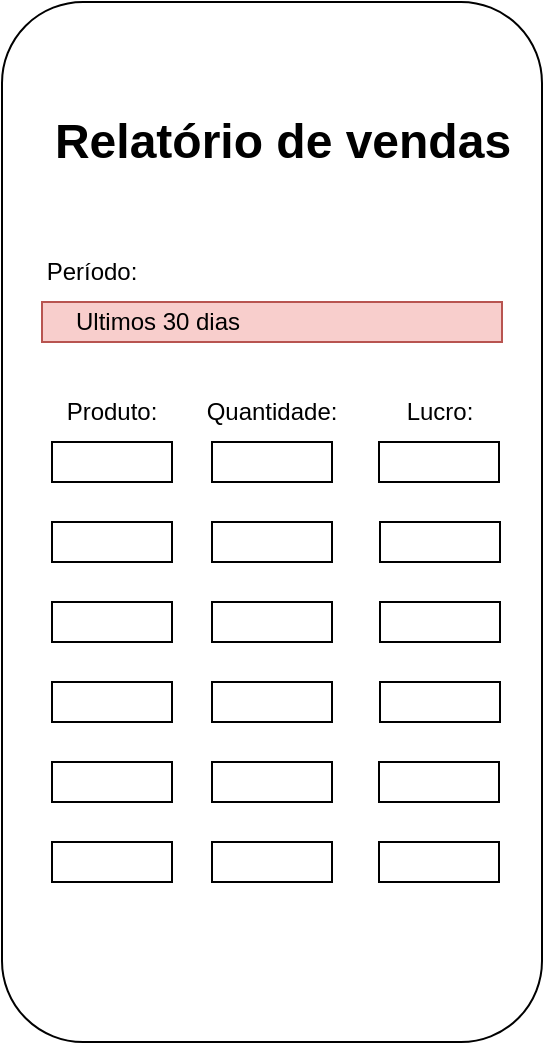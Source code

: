 <mxfile version="24.5.2" type="google">
  <diagram name="Página-1" id="AqYPJdDurfYCr5mgNIuc">
    <mxGraphModel grid="1" page="1" gridSize="10" guides="1" tooltips="1" connect="1" arrows="1" fold="1" pageScale="1" pageWidth="827" pageHeight="1169" math="0" shadow="0">
      <root>
        <mxCell id="0" />
        <mxCell id="1" parent="0" />
        <mxCell id="P1Mqj0IHXiQBVx_dUphV-1" value="" style="rounded=1;whiteSpace=wrap;html=1;direction=south;" vertex="1" parent="1">
          <mxGeometry x="225" y="120" width="270" height="520" as="geometry" />
        </mxCell>
        <mxCell id="P1Mqj0IHXiQBVx_dUphV-2" value="Relatório de vendas" style="text;strokeColor=none;fillColor=none;html=1;fontSize=24;fontStyle=1;verticalAlign=middle;align=center;" vertex="1" parent="1">
          <mxGeometry x="312" y="170" width="106" height="40" as="geometry" />
        </mxCell>
        <mxCell id="P1Mqj0IHXiQBVx_dUphV-3" value="" style="rounded=0;whiteSpace=wrap;html=1;fillColor=#f8cecc;strokeColor=#b85450;" vertex="1" parent="1">
          <mxGeometry x="245" y="270" width="230" height="20" as="geometry" />
        </mxCell>
        <mxCell id="P1Mqj0IHXiQBVx_dUphV-4" value="Período:" style="text;html=1;align=center;verticalAlign=middle;whiteSpace=wrap;rounded=0;" vertex="1" parent="1">
          <mxGeometry x="240" y="240" width="60" height="30" as="geometry" />
        </mxCell>
        <mxCell id="P1Mqj0IHXiQBVx_dUphV-5" value="" style="rounded=0;whiteSpace=wrap;html=1;" vertex="1" parent="1">
          <mxGeometry x="250" y="340" width="60" height="20" as="geometry" />
        </mxCell>
        <mxCell id="P1Mqj0IHXiQBVx_dUphV-6" value="Produto:" style="text;html=1;align=center;verticalAlign=middle;whiteSpace=wrap;rounded=0;" vertex="1" parent="1">
          <mxGeometry x="250" y="310" width="60" height="30" as="geometry" />
        </mxCell>
        <mxCell id="P1Mqj0IHXiQBVx_dUphV-7" style="edgeStyle=orthogonalEdgeStyle;rounded=0;orthogonalLoop=1;jettySize=auto;html=1;exitX=0.5;exitY=1;exitDx=0;exitDy=0;" edge="1" parent="1" source="P1Mqj0IHXiQBVx_dUphV-5" target="P1Mqj0IHXiQBVx_dUphV-5">
          <mxGeometry relative="1" as="geometry" />
        </mxCell>
        <mxCell id="P1Mqj0IHXiQBVx_dUphV-9" value="Quantidade:" style="text;html=1;align=center;verticalAlign=middle;whiteSpace=wrap;rounded=0;" vertex="1" parent="1">
          <mxGeometry x="330" y="310" width="60" height="30" as="geometry" />
        </mxCell>
        <mxCell id="P1Mqj0IHXiQBVx_dUphV-16" value="Ultimos 30 dias" style="text;html=1;align=center;verticalAlign=middle;whiteSpace=wrap;rounded=0;" vertex="1" parent="1">
          <mxGeometry x="258" y="277.5" width="90" height="5" as="geometry" />
        </mxCell>
        <mxCell id="P1Mqj0IHXiQBVx_dUphV-17" value="" style="rounded=0;whiteSpace=wrap;html=1;" vertex="1" parent="1">
          <mxGeometry x="330" y="340" width="60" height="20" as="geometry" />
        </mxCell>
        <mxCell id="P1Mqj0IHXiQBVx_dUphV-18" value="" style="rounded=0;whiteSpace=wrap;html=1;" vertex="1" parent="1">
          <mxGeometry x="413.5" y="340" width="60" height="20" as="geometry" />
        </mxCell>
        <mxCell id="P1Mqj0IHXiQBVx_dUphV-19" value="Lucro:" style="text;html=1;align=center;verticalAlign=middle;whiteSpace=wrap;rounded=0;" vertex="1" parent="1">
          <mxGeometry x="414" y="310" width="60" height="30" as="geometry" />
        </mxCell>
        <mxCell id="P1Mqj0IHXiQBVx_dUphV-21" value="" style="rounded=0;whiteSpace=wrap;html=1;" vertex="1" parent="1">
          <mxGeometry x="250" y="380" width="60" height="20" as="geometry" />
        </mxCell>
        <mxCell id="P1Mqj0IHXiQBVx_dUphV-22" value="" style="rounded=0;whiteSpace=wrap;html=1;" vertex="1" parent="1">
          <mxGeometry x="330" y="380" width="60" height="20" as="geometry" />
        </mxCell>
        <mxCell id="P1Mqj0IHXiQBVx_dUphV-23" value="" style="rounded=0;whiteSpace=wrap;html=1;" vertex="1" parent="1">
          <mxGeometry x="330" y="420" width="60" height="20" as="geometry" />
        </mxCell>
        <mxCell id="P1Mqj0IHXiQBVx_dUphV-24" value="" style="rounded=0;whiteSpace=wrap;html=1;" vertex="1" parent="1">
          <mxGeometry x="414" y="460" width="60" height="20" as="geometry" />
        </mxCell>
        <mxCell id="P1Mqj0IHXiQBVx_dUphV-25" value="" style="rounded=0;whiteSpace=wrap;html=1;" vertex="1" parent="1">
          <mxGeometry x="414" y="420" width="60" height="20" as="geometry" />
        </mxCell>
        <mxCell id="P1Mqj0IHXiQBVx_dUphV-26" value="" style="rounded=0;whiteSpace=wrap;html=1;" vertex="1" parent="1">
          <mxGeometry x="414" y="380" width="60" height="20" as="geometry" />
        </mxCell>
        <mxCell id="P1Mqj0IHXiQBVx_dUphV-27" value="" style="rounded=0;whiteSpace=wrap;html=1;" vertex="1" parent="1">
          <mxGeometry x="330" y="460" width="60" height="20" as="geometry" />
        </mxCell>
        <mxCell id="P1Mqj0IHXiQBVx_dUphV-28" value="" style="rounded=0;whiteSpace=wrap;html=1;" vertex="1" parent="1">
          <mxGeometry x="250" y="460" width="60" height="20" as="geometry" />
        </mxCell>
        <mxCell id="P1Mqj0IHXiQBVx_dUphV-29" value="" style="rounded=0;whiteSpace=wrap;html=1;" vertex="1" parent="1">
          <mxGeometry x="250" y="420" width="60" height="20" as="geometry" />
        </mxCell>
        <mxCell id="P1Mqj0IHXiQBVx_dUphV-33" value="" style="rounded=0;whiteSpace=wrap;html=1;" vertex="1" parent="1">
          <mxGeometry x="413.5" y="540" width="60" height="20" as="geometry" />
        </mxCell>
        <mxCell id="P1Mqj0IHXiQBVx_dUphV-34" value="" style="rounded=0;whiteSpace=wrap;html=1;" vertex="1" parent="1">
          <mxGeometry x="413.5" y="500" width="60" height="20" as="geometry" />
        </mxCell>
        <mxCell id="P1Mqj0IHXiQBVx_dUphV-35" value="" style="rounded=0;whiteSpace=wrap;html=1;" vertex="1" parent="1">
          <mxGeometry x="330" y="540" width="60" height="20" as="geometry" />
        </mxCell>
        <mxCell id="P1Mqj0IHXiQBVx_dUphV-36" value="" style="rounded=0;whiteSpace=wrap;html=1;" vertex="1" parent="1">
          <mxGeometry x="330" y="500" width="60" height="20" as="geometry" />
        </mxCell>
        <mxCell id="P1Mqj0IHXiQBVx_dUphV-37" value="" style="rounded=0;whiteSpace=wrap;html=1;" vertex="1" parent="1">
          <mxGeometry x="250" y="540" width="60" height="20" as="geometry" />
        </mxCell>
        <mxCell id="P1Mqj0IHXiQBVx_dUphV-38" value="" style="rounded=0;whiteSpace=wrap;html=1;" vertex="1" parent="1">
          <mxGeometry x="250" y="500" width="60" height="20" as="geometry" />
        </mxCell>
      </root>
    </mxGraphModel>
  </diagram>
</mxfile>
